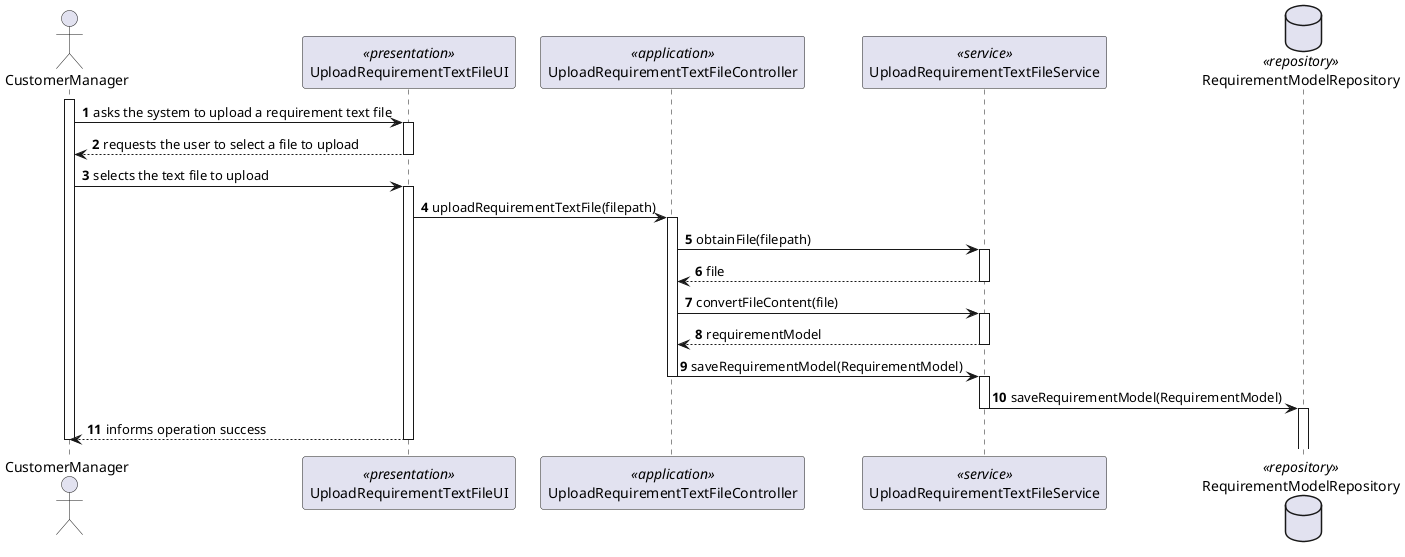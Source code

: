 @startuml US_2004_SD
autonumber

actor "CustomerManager" as CM
participant "UploadRequirementTextFileUI" as UI <<presentation>>
participant "UploadRequirementTextFileController" as CTRL <<application>>
participant "UploadRequirementTextFileService" as SVC <<service>>

database RequirementModelRepository as CR <<repository>>

activate CM

CM -> UI : asks the system to upload a requirement text file
activate UI

UI --> CM : requests the user to select a file to upload
deactivate UI

CM -> UI : selects the text file to upload
activate UI

    UI -> CTRL : uploadRequirementTextFile(filepath)
    activate CTRL

        CTRL -> SVC : obtainFile(filepath)
        activate SVC
            SVC --> CTRL : file
        deactivate SVC


        CTRL -> SVC : convertFileContent(file)
        activate SVC
            SVC --> CTRL : requirementModel
        deactivate SVC

        CTRL -> SVC : saveRequirementModel(RequirementModel)
        deactivate CTRL
        activate SVC
            SVC -> CR : saveRequirementModel(RequirementModel)
            deactivate SVC
            activate CR
            deactivate CR


UI --> CM : informs operation success

deactivate UI

deactivate CM

@enduml

